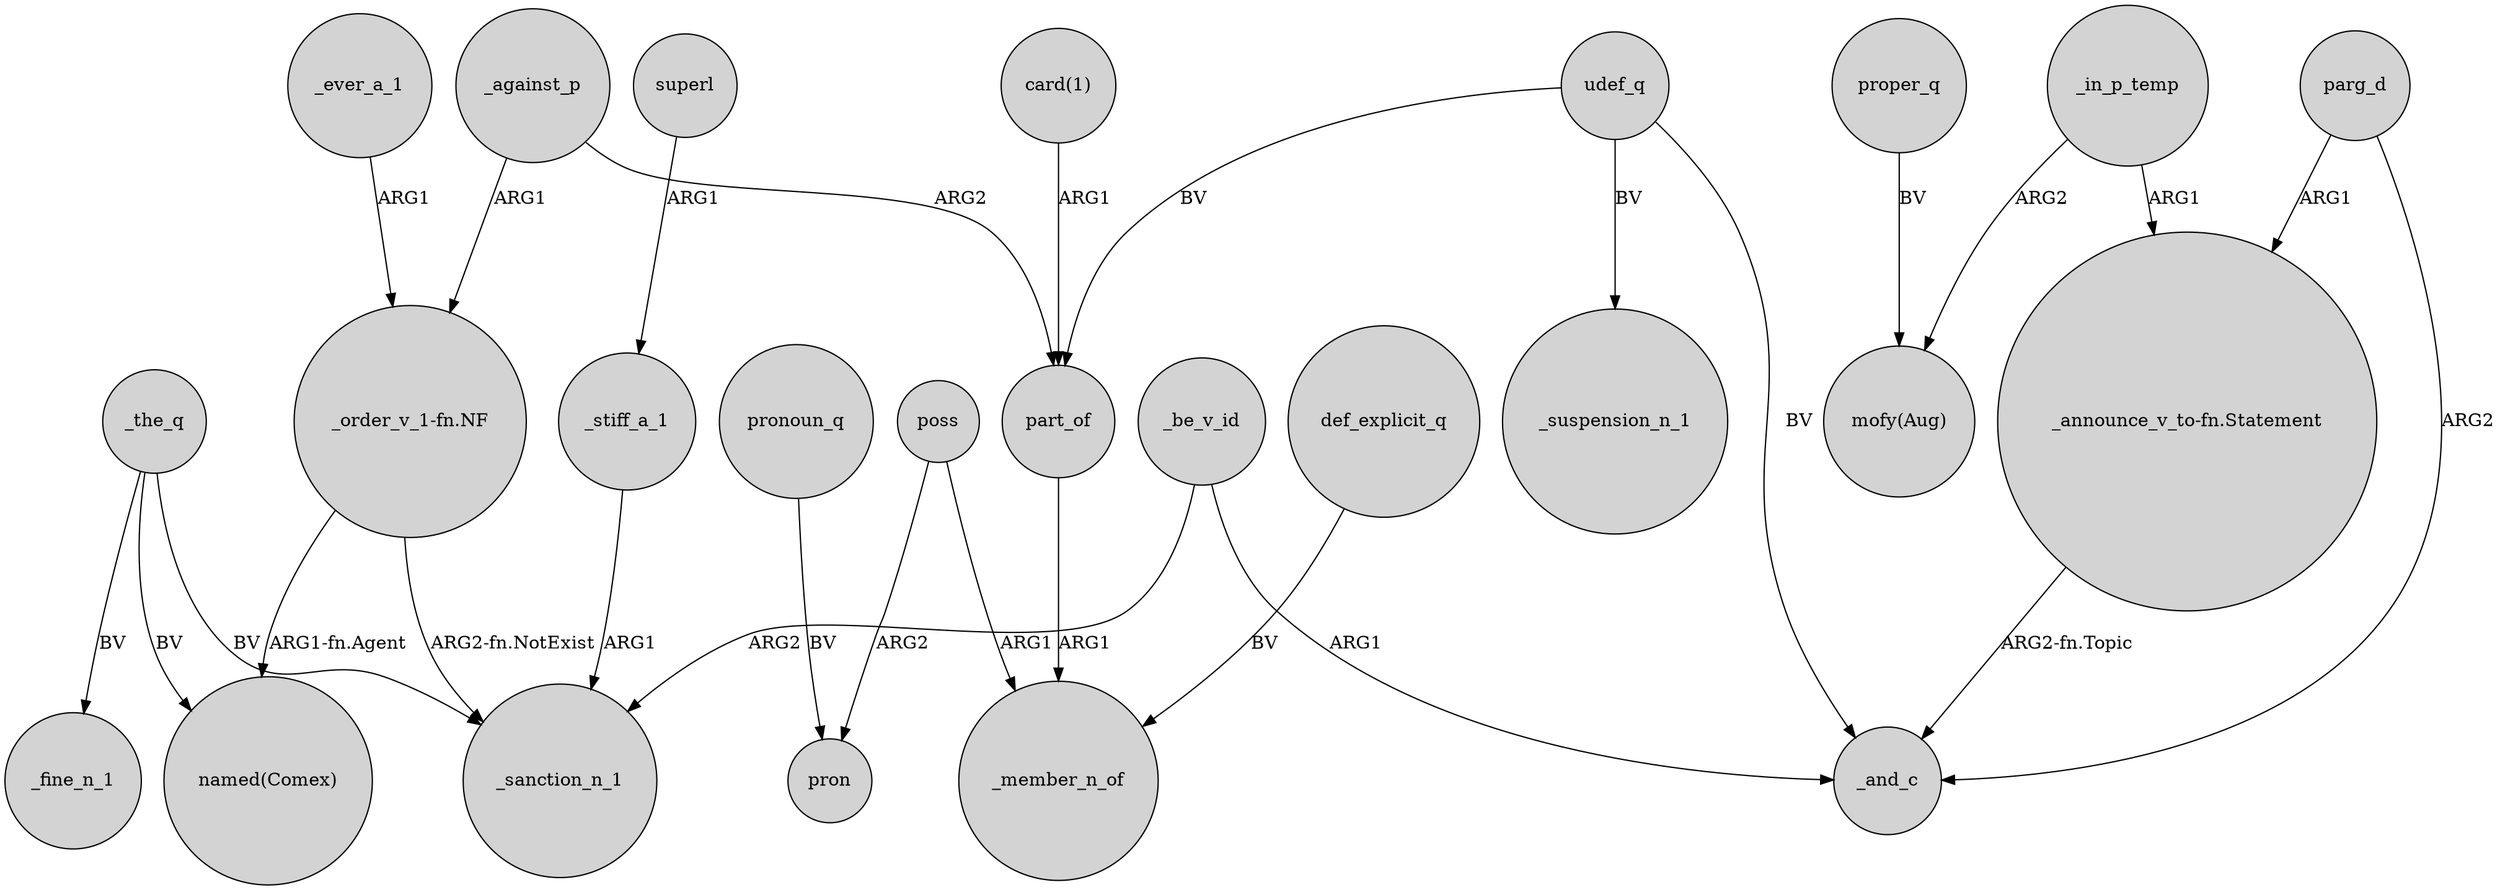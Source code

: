 digraph {
	node [shape=circle style=filled]
	superl -> _stiff_a_1 [label=ARG1]
	_in_p_temp -> "_announce_v_to-fn.Statement" [label=ARG1]
	udef_q -> part_of [label=BV]
	part_of -> _member_n_of [label=ARG1]
	poss -> pron [label=ARG2]
	"_order_v_1-fn.NF" -> _sanction_n_1 [label="ARG2-fn.NotExist"]
	def_explicit_q -> _member_n_of [label=BV]
	_against_p -> part_of [label=ARG2]
	"_order_v_1-fn.NF" -> "named(Comex)" [label="ARG1-fn.Agent"]
	_be_v_id -> _and_c [label=ARG1]
	_the_q -> _sanction_n_1 [label=BV]
	_against_p -> "_order_v_1-fn.NF" [label=ARG1]
	parg_d -> _and_c [label=ARG2]
	udef_q -> _suspension_n_1 [label=BV]
	pronoun_q -> pron [label=BV]
	poss -> _member_n_of [label=ARG1]
	parg_d -> "_announce_v_to-fn.Statement" [label=ARG1]
	_in_p_temp -> "mofy(Aug)" [label=ARG2]
	_be_v_id -> _sanction_n_1 [label=ARG2]
	_ever_a_1 -> "_order_v_1-fn.NF" [label=ARG1]
	proper_q -> "mofy(Aug)" [label=BV]
	_stiff_a_1 -> _sanction_n_1 [label=ARG1]
	"card(1)" -> part_of [label=ARG1]
	_the_q -> _fine_n_1 [label=BV]
	_the_q -> "named(Comex)" [label=BV]
	udef_q -> _and_c [label=BV]
	"_announce_v_to-fn.Statement" -> _and_c [label="ARG2-fn.Topic"]
}
